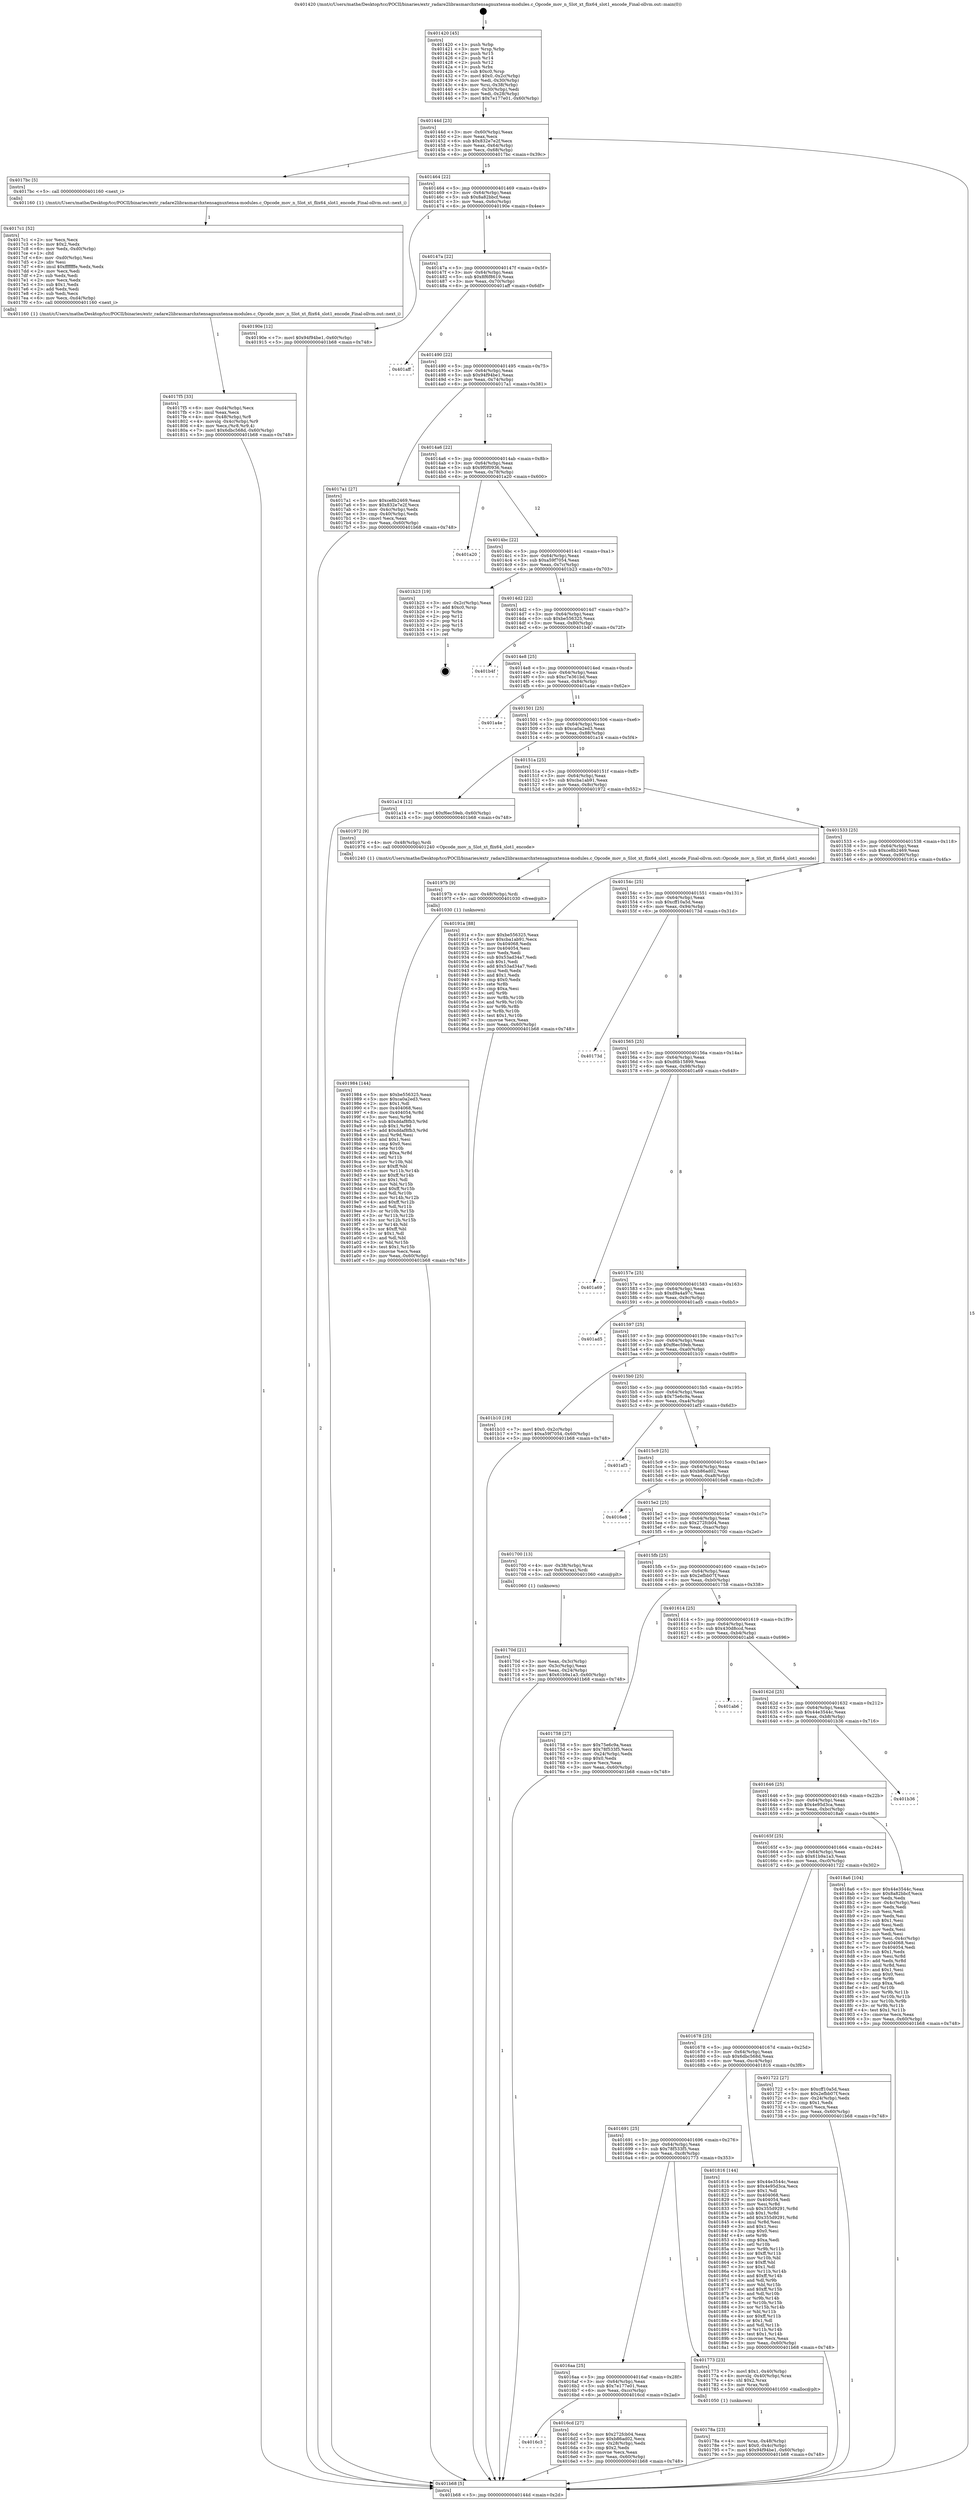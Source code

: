 digraph "0x401420" {
  label = "0x401420 (/mnt/c/Users/mathe/Desktop/tcc/POCII/binaries/extr_radare2librasmarchxtensagnuxtensa-modules.c_Opcode_mov_n_Slot_xt_flix64_slot1_encode_Final-ollvm.out::main(0))"
  labelloc = "t"
  node[shape=record]

  Entry [label="",width=0.3,height=0.3,shape=circle,fillcolor=black,style=filled]
  "0x40144d" [label="{
     0x40144d [23]\l
     | [instrs]\l
     &nbsp;&nbsp;0x40144d \<+3\>: mov -0x60(%rbp),%eax\l
     &nbsp;&nbsp;0x401450 \<+2\>: mov %eax,%ecx\l
     &nbsp;&nbsp;0x401452 \<+6\>: sub $0x832e7e2f,%ecx\l
     &nbsp;&nbsp;0x401458 \<+3\>: mov %eax,-0x64(%rbp)\l
     &nbsp;&nbsp;0x40145b \<+3\>: mov %ecx,-0x68(%rbp)\l
     &nbsp;&nbsp;0x40145e \<+6\>: je 00000000004017bc \<main+0x39c\>\l
  }"]
  "0x4017bc" [label="{
     0x4017bc [5]\l
     | [instrs]\l
     &nbsp;&nbsp;0x4017bc \<+5\>: call 0000000000401160 \<next_i\>\l
     | [calls]\l
     &nbsp;&nbsp;0x401160 \{1\} (/mnt/c/Users/mathe/Desktop/tcc/POCII/binaries/extr_radare2librasmarchxtensagnuxtensa-modules.c_Opcode_mov_n_Slot_xt_flix64_slot1_encode_Final-ollvm.out::next_i)\l
  }"]
  "0x401464" [label="{
     0x401464 [22]\l
     | [instrs]\l
     &nbsp;&nbsp;0x401464 \<+5\>: jmp 0000000000401469 \<main+0x49\>\l
     &nbsp;&nbsp;0x401469 \<+3\>: mov -0x64(%rbp),%eax\l
     &nbsp;&nbsp;0x40146c \<+5\>: sub $0x8a82bbcf,%eax\l
     &nbsp;&nbsp;0x401471 \<+3\>: mov %eax,-0x6c(%rbp)\l
     &nbsp;&nbsp;0x401474 \<+6\>: je 000000000040190e \<main+0x4ee\>\l
  }"]
  Exit [label="",width=0.3,height=0.3,shape=circle,fillcolor=black,style=filled,peripheries=2]
  "0x40190e" [label="{
     0x40190e [12]\l
     | [instrs]\l
     &nbsp;&nbsp;0x40190e \<+7\>: movl $0x94f94be1,-0x60(%rbp)\l
     &nbsp;&nbsp;0x401915 \<+5\>: jmp 0000000000401b68 \<main+0x748\>\l
  }"]
  "0x40147a" [label="{
     0x40147a [22]\l
     | [instrs]\l
     &nbsp;&nbsp;0x40147a \<+5\>: jmp 000000000040147f \<main+0x5f\>\l
     &nbsp;&nbsp;0x40147f \<+3\>: mov -0x64(%rbp),%eax\l
     &nbsp;&nbsp;0x401482 \<+5\>: sub $0x8f6f8619,%eax\l
     &nbsp;&nbsp;0x401487 \<+3\>: mov %eax,-0x70(%rbp)\l
     &nbsp;&nbsp;0x40148a \<+6\>: je 0000000000401aff \<main+0x6df\>\l
  }"]
  "0x401984" [label="{
     0x401984 [144]\l
     | [instrs]\l
     &nbsp;&nbsp;0x401984 \<+5\>: mov $0xbe556325,%eax\l
     &nbsp;&nbsp;0x401989 \<+5\>: mov $0xca0a2ed3,%ecx\l
     &nbsp;&nbsp;0x40198e \<+2\>: mov $0x1,%dl\l
     &nbsp;&nbsp;0x401990 \<+7\>: mov 0x404068,%esi\l
     &nbsp;&nbsp;0x401997 \<+8\>: mov 0x404054,%r8d\l
     &nbsp;&nbsp;0x40199f \<+3\>: mov %esi,%r9d\l
     &nbsp;&nbsp;0x4019a2 \<+7\>: sub $0xddaf8fb3,%r9d\l
     &nbsp;&nbsp;0x4019a9 \<+4\>: sub $0x1,%r9d\l
     &nbsp;&nbsp;0x4019ad \<+7\>: add $0xddaf8fb3,%r9d\l
     &nbsp;&nbsp;0x4019b4 \<+4\>: imul %r9d,%esi\l
     &nbsp;&nbsp;0x4019b8 \<+3\>: and $0x1,%esi\l
     &nbsp;&nbsp;0x4019bb \<+3\>: cmp $0x0,%esi\l
     &nbsp;&nbsp;0x4019be \<+4\>: sete %r10b\l
     &nbsp;&nbsp;0x4019c2 \<+4\>: cmp $0xa,%r8d\l
     &nbsp;&nbsp;0x4019c6 \<+4\>: setl %r11b\l
     &nbsp;&nbsp;0x4019ca \<+3\>: mov %r10b,%bl\l
     &nbsp;&nbsp;0x4019cd \<+3\>: xor $0xff,%bl\l
     &nbsp;&nbsp;0x4019d0 \<+3\>: mov %r11b,%r14b\l
     &nbsp;&nbsp;0x4019d3 \<+4\>: xor $0xff,%r14b\l
     &nbsp;&nbsp;0x4019d7 \<+3\>: xor $0x1,%dl\l
     &nbsp;&nbsp;0x4019da \<+3\>: mov %bl,%r15b\l
     &nbsp;&nbsp;0x4019dd \<+4\>: and $0xff,%r15b\l
     &nbsp;&nbsp;0x4019e1 \<+3\>: and %dl,%r10b\l
     &nbsp;&nbsp;0x4019e4 \<+3\>: mov %r14b,%r12b\l
     &nbsp;&nbsp;0x4019e7 \<+4\>: and $0xff,%r12b\l
     &nbsp;&nbsp;0x4019eb \<+3\>: and %dl,%r11b\l
     &nbsp;&nbsp;0x4019ee \<+3\>: or %r10b,%r15b\l
     &nbsp;&nbsp;0x4019f1 \<+3\>: or %r11b,%r12b\l
     &nbsp;&nbsp;0x4019f4 \<+3\>: xor %r12b,%r15b\l
     &nbsp;&nbsp;0x4019f7 \<+3\>: or %r14b,%bl\l
     &nbsp;&nbsp;0x4019fa \<+3\>: xor $0xff,%bl\l
     &nbsp;&nbsp;0x4019fd \<+3\>: or $0x1,%dl\l
     &nbsp;&nbsp;0x401a00 \<+2\>: and %dl,%bl\l
     &nbsp;&nbsp;0x401a02 \<+3\>: or %bl,%r15b\l
     &nbsp;&nbsp;0x401a05 \<+4\>: test $0x1,%r15b\l
     &nbsp;&nbsp;0x401a09 \<+3\>: cmovne %ecx,%eax\l
     &nbsp;&nbsp;0x401a0c \<+3\>: mov %eax,-0x60(%rbp)\l
     &nbsp;&nbsp;0x401a0f \<+5\>: jmp 0000000000401b68 \<main+0x748\>\l
  }"]
  "0x401aff" [label="{
     0x401aff\l
  }", style=dashed]
  "0x401490" [label="{
     0x401490 [22]\l
     | [instrs]\l
     &nbsp;&nbsp;0x401490 \<+5\>: jmp 0000000000401495 \<main+0x75\>\l
     &nbsp;&nbsp;0x401495 \<+3\>: mov -0x64(%rbp),%eax\l
     &nbsp;&nbsp;0x401498 \<+5\>: sub $0x94f94be1,%eax\l
     &nbsp;&nbsp;0x40149d \<+3\>: mov %eax,-0x74(%rbp)\l
     &nbsp;&nbsp;0x4014a0 \<+6\>: je 00000000004017a1 \<main+0x381\>\l
  }"]
  "0x40197b" [label="{
     0x40197b [9]\l
     | [instrs]\l
     &nbsp;&nbsp;0x40197b \<+4\>: mov -0x48(%rbp),%rdi\l
     &nbsp;&nbsp;0x40197f \<+5\>: call 0000000000401030 \<free@plt\>\l
     | [calls]\l
     &nbsp;&nbsp;0x401030 \{1\} (unknown)\l
  }"]
  "0x4017a1" [label="{
     0x4017a1 [27]\l
     | [instrs]\l
     &nbsp;&nbsp;0x4017a1 \<+5\>: mov $0xce8b2469,%eax\l
     &nbsp;&nbsp;0x4017a6 \<+5\>: mov $0x832e7e2f,%ecx\l
     &nbsp;&nbsp;0x4017ab \<+3\>: mov -0x4c(%rbp),%edx\l
     &nbsp;&nbsp;0x4017ae \<+3\>: cmp -0x40(%rbp),%edx\l
     &nbsp;&nbsp;0x4017b1 \<+3\>: cmovl %ecx,%eax\l
     &nbsp;&nbsp;0x4017b4 \<+3\>: mov %eax,-0x60(%rbp)\l
     &nbsp;&nbsp;0x4017b7 \<+5\>: jmp 0000000000401b68 \<main+0x748\>\l
  }"]
  "0x4014a6" [label="{
     0x4014a6 [22]\l
     | [instrs]\l
     &nbsp;&nbsp;0x4014a6 \<+5\>: jmp 00000000004014ab \<main+0x8b\>\l
     &nbsp;&nbsp;0x4014ab \<+3\>: mov -0x64(%rbp),%eax\l
     &nbsp;&nbsp;0x4014ae \<+5\>: sub $0x9f0f0936,%eax\l
     &nbsp;&nbsp;0x4014b3 \<+3\>: mov %eax,-0x78(%rbp)\l
     &nbsp;&nbsp;0x4014b6 \<+6\>: je 0000000000401a20 \<main+0x600\>\l
  }"]
  "0x4017f5" [label="{
     0x4017f5 [33]\l
     | [instrs]\l
     &nbsp;&nbsp;0x4017f5 \<+6\>: mov -0xd4(%rbp),%ecx\l
     &nbsp;&nbsp;0x4017fb \<+3\>: imul %eax,%ecx\l
     &nbsp;&nbsp;0x4017fe \<+4\>: mov -0x48(%rbp),%r8\l
     &nbsp;&nbsp;0x401802 \<+4\>: movslq -0x4c(%rbp),%r9\l
     &nbsp;&nbsp;0x401806 \<+4\>: mov %ecx,(%r8,%r9,4)\l
     &nbsp;&nbsp;0x40180a \<+7\>: movl $0x6dbc568d,-0x60(%rbp)\l
     &nbsp;&nbsp;0x401811 \<+5\>: jmp 0000000000401b68 \<main+0x748\>\l
  }"]
  "0x401a20" [label="{
     0x401a20\l
  }", style=dashed]
  "0x4014bc" [label="{
     0x4014bc [22]\l
     | [instrs]\l
     &nbsp;&nbsp;0x4014bc \<+5\>: jmp 00000000004014c1 \<main+0xa1\>\l
     &nbsp;&nbsp;0x4014c1 \<+3\>: mov -0x64(%rbp),%eax\l
     &nbsp;&nbsp;0x4014c4 \<+5\>: sub $0xa59f7054,%eax\l
     &nbsp;&nbsp;0x4014c9 \<+3\>: mov %eax,-0x7c(%rbp)\l
     &nbsp;&nbsp;0x4014cc \<+6\>: je 0000000000401b23 \<main+0x703\>\l
  }"]
  "0x4017c1" [label="{
     0x4017c1 [52]\l
     | [instrs]\l
     &nbsp;&nbsp;0x4017c1 \<+2\>: xor %ecx,%ecx\l
     &nbsp;&nbsp;0x4017c3 \<+5\>: mov $0x2,%edx\l
     &nbsp;&nbsp;0x4017c8 \<+6\>: mov %edx,-0xd0(%rbp)\l
     &nbsp;&nbsp;0x4017ce \<+1\>: cltd\l
     &nbsp;&nbsp;0x4017cf \<+6\>: mov -0xd0(%rbp),%esi\l
     &nbsp;&nbsp;0x4017d5 \<+2\>: idiv %esi\l
     &nbsp;&nbsp;0x4017d7 \<+6\>: imul $0xfffffffe,%edx,%edx\l
     &nbsp;&nbsp;0x4017dd \<+2\>: mov %ecx,%edi\l
     &nbsp;&nbsp;0x4017df \<+2\>: sub %edx,%edi\l
     &nbsp;&nbsp;0x4017e1 \<+2\>: mov %ecx,%edx\l
     &nbsp;&nbsp;0x4017e3 \<+3\>: sub $0x1,%edx\l
     &nbsp;&nbsp;0x4017e6 \<+2\>: add %edx,%edi\l
     &nbsp;&nbsp;0x4017e8 \<+2\>: sub %edi,%ecx\l
     &nbsp;&nbsp;0x4017ea \<+6\>: mov %ecx,-0xd4(%rbp)\l
     &nbsp;&nbsp;0x4017f0 \<+5\>: call 0000000000401160 \<next_i\>\l
     | [calls]\l
     &nbsp;&nbsp;0x401160 \{1\} (/mnt/c/Users/mathe/Desktop/tcc/POCII/binaries/extr_radare2librasmarchxtensagnuxtensa-modules.c_Opcode_mov_n_Slot_xt_flix64_slot1_encode_Final-ollvm.out::next_i)\l
  }"]
  "0x401b23" [label="{
     0x401b23 [19]\l
     | [instrs]\l
     &nbsp;&nbsp;0x401b23 \<+3\>: mov -0x2c(%rbp),%eax\l
     &nbsp;&nbsp;0x401b26 \<+7\>: add $0xc0,%rsp\l
     &nbsp;&nbsp;0x401b2d \<+1\>: pop %rbx\l
     &nbsp;&nbsp;0x401b2e \<+2\>: pop %r12\l
     &nbsp;&nbsp;0x401b30 \<+2\>: pop %r14\l
     &nbsp;&nbsp;0x401b32 \<+2\>: pop %r15\l
     &nbsp;&nbsp;0x401b34 \<+1\>: pop %rbp\l
     &nbsp;&nbsp;0x401b35 \<+1\>: ret\l
  }"]
  "0x4014d2" [label="{
     0x4014d2 [22]\l
     | [instrs]\l
     &nbsp;&nbsp;0x4014d2 \<+5\>: jmp 00000000004014d7 \<main+0xb7\>\l
     &nbsp;&nbsp;0x4014d7 \<+3\>: mov -0x64(%rbp),%eax\l
     &nbsp;&nbsp;0x4014da \<+5\>: sub $0xbe556325,%eax\l
     &nbsp;&nbsp;0x4014df \<+3\>: mov %eax,-0x80(%rbp)\l
     &nbsp;&nbsp;0x4014e2 \<+6\>: je 0000000000401b4f \<main+0x72f\>\l
  }"]
  "0x40178a" [label="{
     0x40178a [23]\l
     | [instrs]\l
     &nbsp;&nbsp;0x40178a \<+4\>: mov %rax,-0x48(%rbp)\l
     &nbsp;&nbsp;0x40178e \<+7\>: movl $0x0,-0x4c(%rbp)\l
     &nbsp;&nbsp;0x401795 \<+7\>: movl $0x94f94be1,-0x60(%rbp)\l
     &nbsp;&nbsp;0x40179c \<+5\>: jmp 0000000000401b68 \<main+0x748\>\l
  }"]
  "0x401b4f" [label="{
     0x401b4f\l
  }", style=dashed]
  "0x4014e8" [label="{
     0x4014e8 [25]\l
     | [instrs]\l
     &nbsp;&nbsp;0x4014e8 \<+5\>: jmp 00000000004014ed \<main+0xcd\>\l
     &nbsp;&nbsp;0x4014ed \<+3\>: mov -0x64(%rbp),%eax\l
     &nbsp;&nbsp;0x4014f0 \<+5\>: sub $0xc7e361bd,%eax\l
     &nbsp;&nbsp;0x4014f5 \<+6\>: mov %eax,-0x84(%rbp)\l
     &nbsp;&nbsp;0x4014fb \<+6\>: je 0000000000401a4e \<main+0x62e\>\l
  }"]
  "0x40170d" [label="{
     0x40170d [21]\l
     | [instrs]\l
     &nbsp;&nbsp;0x40170d \<+3\>: mov %eax,-0x3c(%rbp)\l
     &nbsp;&nbsp;0x401710 \<+3\>: mov -0x3c(%rbp),%eax\l
     &nbsp;&nbsp;0x401713 \<+3\>: mov %eax,-0x24(%rbp)\l
     &nbsp;&nbsp;0x401716 \<+7\>: movl $0x61b9a1a3,-0x60(%rbp)\l
     &nbsp;&nbsp;0x40171d \<+5\>: jmp 0000000000401b68 \<main+0x748\>\l
  }"]
  "0x401a4e" [label="{
     0x401a4e\l
  }", style=dashed]
  "0x401501" [label="{
     0x401501 [25]\l
     | [instrs]\l
     &nbsp;&nbsp;0x401501 \<+5\>: jmp 0000000000401506 \<main+0xe6\>\l
     &nbsp;&nbsp;0x401506 \<+3\>: mov -0x64(%rbp),%eax\l
     &nbsp;&nbsp;0x401509 \<+5\>: sub $0xca0a2ed3,%eax\l
     &nbsp;&nbsp;0x40150e \<+6\>: mov %eax,-0x88(%rbp)\l
     &nbsp;&nbsp;0x401514 \<+6\>: je 0000000000401a14 \<main+0x5f4\>\l
  }"]
  "0x401420" [label="{
     0x401420 [45]\l
     | [instrs]\l
     &nbsp;&nbsp;0x401420 \<+1\>: push %rbp\l
     &nbsp;&nbsp;0x401421 \<+3\>: mov %rsp,%rbp\l
     &nbsp;&nbsp;0x401424 \<+2\>: push %r15\l
     &nbsp;&nbsp;0x401426 \<+2\>: push %r14\l
     &nbsp;&nbsp;0x401428 \<+2\>: push %r12\l
     &nbsp;&nbsp;0x40142a \<+1\>: push %rbx\l
     &nbsp;&nbsp;0x40142b \<+7\>: sub $0xc0,%rsp\l
     &nbsp;&nbsp;0x401432 \<+7\>: movl $0x0,-0x2c(%rbp)\l
     &nbsp;&nbsp;0x401439 \<+3\>: mov %edi,-0x30(%rbp)\l
     &nbsp;&nbsp;0x40143c \<+4\>: mov %rsi,-0x38(%rbp)\l
     &nbsp;&nbsp;0x401440 \<+3\>: mov -0x30(%rbp),%edi\l
     &nbsp;&nbsp;0x401443 \<+3\>: mov %edi,-0x28(%rbp)\l
     &nbsp;&nbsp;0x401446 \<+7\>: movl $0x7e177e01,-0x60(%rbp)\l
  }"]
  "0x401a14" [label="{
     0x401a14 [12]\l
     | [instrs]\l
     &nbsp;&nbsp;0x401a14 \<+7\>: movl $0xf6ec59eb,-0x60(%rbp)\l
     &nbsp;&nbsp;0x401a1b \<+5\>: jmp 0000000000401b68 \<main+0x748\>\l
  }"]
  "0x40151a" [label="{
     0x40151a [25]\l
     | [instrs]\l
     &nbsp;&nbsp;0x40151a \<+5\>: jmp 000000000040151f \<main+0xff\>\l
     &nbsp;&nbsp;0x40151f \<+3\>: mov -0x64(%rbp),%eax\l
     &nbsp;&nbsp;0x401522 \<+5\>: sub $0xcba1ab91,%eax\l
     &nbsp;&nbsp;0x401527 \<+6\>: mov %eax,-0x8c(%rbp)\l
     &nbsp;&nbsp;0x40152d \<+6\>: je 0000000000401972 \<main+0x552\>\l
  }"]
  "0x401b68" [label="{
     0x401b68 [5]\l
     | [instrs]\l
     &nbsp;&nbsp;0x401b68 \<+5\>: jmp 000000000040144d \<main+0x2d\>\l
  }"]
  "0x401972" [label="{
     0x401972 [9]\l
     | [instrs]\l
     &nbsp;&nbsp;0x401972 \<+4\>: mov -0x48(%rbp),%rdi\l
     &nbsp;&nbsp;0x401976 \<+5\>: call 0000000000401240 \<Opcode_mov_n_Slot_xt_flix64_slot1_encode\>\l
     | [calls]\l
     &nbsp;&nbsp;0x401240 \{1\} (/mnt/c/Users/mathe/Desktop/tcc/POCII/binaries/extr_radare2librasmarchxtensagnuxtensa-modules.c_Opcode_mov_n_Slot_xt_flix64_slot1_encode_Final-ollvm.out::Opcode_mov_n_Slot_xt_flix64_slot1_encode)\l
  }"]
  "0x401533" [label="{
     0x401533 [25]\l
     | [instrs]\l
     &nbsp;&nbsp;0x401533 \<+5\>: jmp 0000000000401538 \<main+0x118\>\l
     &nbsp;&nbsp;0x401538 \<+3\>: mov -0x64(%rbp),%eax\l
     &nbsp;&nbsp;0x40153b \<+5\>: sub $0xce8b2469,%eax\l
     &nbsp;&nbsp;0x401540 \<+6\>: mov %eax,-0x90(%rbp)\l
     &nbsp;&nbsp;0x401546 \<+6\>: je 000000000040191a \<main+0x4fa\>\l
  }"]
  "0x4016c3" [label="{
     0x4016c3\l
  }", style=dashed]
  "0x40191a" [label="{
     0x40191a [88]\l
     | [instrs]\l
     &nbsp;&nbsp;0x40191a \<+5\>: mov $0xbe556325,%eax\l
     &nbsp;&nbsp;0x40191f \<+5\>: mov $0xcba1ab91,%ecx\l
     &nbsp;&nbsp;0x401924 \<+7\>: mov 0x404068,%edx\l
     &nbsp;&nbsp;0x40192b \<+7\>: mov 0x404054,%esi\l
     &nbsp;&nbsp;0x401932 \<+2\>: mov %edx,%edi\l
     &nbsp;&nbsp;0x401934 \<+6\>: sub $0x53ad34a7,%edi\l
     &nbsp;&nbsp;0x40193a \<+3\>: sub $0x1,%edi\l
     &nbsp;&nbsp;0x40193d \<+6\>: add $0x53ad34a7,%edi\l
     &nbsp;&nbsp;0x401943 \<+3\>: imul %edi,%edx\l
     &nbsp;&nbsp;0x401946 \<+3\>: and $0x1,%edx\l
     &nbsp;&nbsp;0x401949 \<+3\>: cmp $0x0,%edx\l
     &nbsp;&nbsp;0x40194c \<+4\>: sete %r8b\l
     &nbsp;&nbsp;0x401950 \<+3\>: cmp $0xa,%esi\l
     &nbsp;&nbsp;0x401953 \<+4\>: setl %r9b\l
     &nbsp;&nbsp;0x401957 \<+3\>: mov %r8b,%r10b\l
     &nbsp;&nbsp;0x40195a \<+3\>: and %r9b,%r10b\l
     &nbsp;&nbsp;0x40195d \<+3\>: xor %r9b,%r8b\l
     &nbsp;&nbsp;0x401960 \<+3\>: or %r8b,%r10b\l
     &nbsp;&nbsp;0x401963 \<+4\>: test $0x1,%r10b\l
     &nbsp;&nbsp;0x401967 \<+3\>: cmovne %ecx,%eax\l
     &nbsp;&nbsp;0x40196a \<+3\>: mov %eax,-0x60(%rbp)\l
     &nbsp;&nbsp;0x40196d \<+5\>: jmp 0000000000401b68 \<main+0x748\>\l
  }"]
  "0x40154c" [label="{
     0x40154c [25]\l
     | [instrs]\l
     &nbsp;&nbsp;0x40154c \<+5\>: jmp 0000000000401551 \<main+0x131\>\l
     &nbsp;&nbsp;0x401551 \<+3\>: mov -0x64(%rbp),%eax\l
     &nbsp;&nbsp;0x401554 \<+5\>: sub $0xcff10a5d,%eax\l
     &nbsp;&nbsp;0x401559 \<+6\>: mov %eax,-0x94(%rbp)\l
     &nbsp;&nbsp;0x40155f \<+6\>: je 000000000040173d \<main+0x31d\>\l
  }"]
  "0x4016cd" [label="{
     0x4016cd [27]\l
     | [instrs]\l
     &nbsp;&nbsp;0x4016cd \<+5\>: mov $0x272fcb04,%eax\l
     &nbsp;&nbsp;0x4016d2 \<+5\>: mov $0xb86ad02,%ecx\l
     &nbsp;&nbsp;0x4016d7 \<+3\>: mov -0x28(%rbp),%edx\l
     &nbsp;&nbsp;0x4016da \<+3\>: cmp $0x2,%edx\l
     &nbsp;&nbsp;0x4016dd \<+3\>: cmovne %ecx,%eax\l
     &nbsp;&nbsp;0x4016e0 \<+3\>: mov %eax,-0x60(%rbp)\l
     &nbsp;&nbsp;0x4016e3 \<+5\>: jmp 0000000000401b68 \<main+0x748\>\l
  }"]
  "0x40173d" [label="{
     0x40173d\l
  }", style=dashed]
  "0x401565" [label="{
     0x401565 [25]\l
     | [instrs]\l
     &nbsp;&nbsp;0x401565 \<+5\>: jmp 000000000040156a \<main+0x14a\>\l
     &nbsp;&nbsp;0x40156a \<+3\>: mov -0x64(%rbp),%eax\l
     &nbsp;&nbsp;0x40156d \<+5\>: sub $0xd6b15899,%eax\l
     &nbsp;&nbsp;0x401572 \<+6\>: mov %eax,-0x98(%rbp)\l
     &nbsp;&nbsp;0x401578 \<+6\>: je 0000000000401a69 \<main+0x649\>\l
  }"]
  "0x4016aa" [label="{
     0x4016aa [25]\l
     | [instrs]\l
     &nbsp;&nbsp;0x4016aa \<+5\>: jmp 00000000004016af \<main+0x28f\>\l
     &nbsp;&nbsp;0x4016af \<+3\>: mov -0x64(%rbp),%eax\l
     &nbsp;&nbsp;0x4016b2 \<+5\>: sub $0x7e177e01,%eax\l
     &nbsp;&nbsp;0x4016b7 \<+6\>: mov %eax,-0xcc(%rbp)\l
     &nbsp;&nbsp;0x4016bd \<+6\>: je 00000000004016cd \<main+0x2ad\>\l
  }"]
  "0x401a69" [label="{
     0x401a69\l
  }", style=dashed]
  "0x40157e" [label="{
     0x40157e [25]\l
     | [instrs]\l
     &nbsp;&nbsp;0x40157e \<+5\>: jmp 0000000000401583 \<main+0x163\>\l
     &nbsp;&nbsp;0x401583 \<+3\>: mov -0x64(%rbp),%eax\l
     &nbsp;&nbsp;0x401586 \<+5\>: sub $0xd9a4a97c,%eax\l
     &nbsp;&nbsp;0x40158b \<+6\>: mov %eax,-0x9c(%rbp)\l
     &nbsp;&nbsp;0x401591 \<+6\>: je 0000000000401ad5 \<main+0x6b5\>\l
  }"]
  "0x401773" [label="{
     0x401773 [23]\l
     | [instrs]\l
     &nbsp;&nbsp;0x401773 \<+7\>: movl $0x1,-0x40(%rbp)\l
     &nbsp;&nbsp;0x40177a \<+4\>: movslq -0x40(%rbp),%rax\l
     &nbsp;&nbsp;0x40177e \<+4\>: shl $0x2,%rax\l
     &nbsp;&nbsp;0x401782 \<+3\>: mov %rax,%rdi\l
     &nbsp;&nbsp;0x401785 \<+5\>: call 0000000000401050 \<malloc@plt\>\l
     | [calls]\l
     &nbsp;&nbsp;0x401050 \{1\} (unknown)\l
  }"]
  "0x401ad5" [label="{
     0x401ad5\l
  }", style=dashed]
  "0x401597" [label="{
     0x401597 [25]\l
     | [instrs]\l
     &nbsp;&nbsp;0x401597 \<+5\>: jmp 000000000040159c \<main+0x17c\>\l
     &nbsp;&nbsp;0x40159c \<+3\>: mov -0x64(%rbp),%eax\l
     &nbsp;&nbsp;0x40159f \<+5\>: sub $0xf6ec59eb,%eax\l
     &nbsp;&nbsp;0x4015a4 \<+6\>: mov %eax,-0xa0(%rbp)\l
     &nbsp;&nbsp;0x4015aa \<+6\>: je 0000000000401b10 \<main+0x6f0\>\l
  }"]
  "0x401691" [label="{
     0x401691 [25]\l
     | [instrs]\l
     &nbsp;&nbsp;0x401691 \<+5\>: jmp 0000000000401696 \<main+0x276\>\l
     &nbsp;&nbsp;0x401696 \<+3\>: mov -0x64(%rbp),%eax\l
     &nbsp;&nbsp;0x401699 \<+5\>: sub $0x78f533f5,%eax\l
     &nbsp;&nbsp;0x40169e \<+6\>: mov %eax,-0xc8(%rbp)\l
     &nbsp;&nbsp;0x4016a4 \<+6\>: je 0000000000401773 \<main+0x353\>\l
  }"]
  "0x401b10" [label="{
     0x401b10 [19]\l
     | [instrs]\l
     &nbsp;&nbsp;0x401b10 \<+7\>: movl $0x0,-0x2c(%rbp)\l
     &nbsp;&nbsp;0x401b17 \<+7\>: movl $0xa59f7054,-0x60(%rbp)\l
     &nbsp;&nbsp;0x401b1e \<+5\>: jmp 0000000000401b68 \<main+0x748\>\l
  }"]
  "0x4015b0" [label="{
     0x4015b0 [25]\l
     | [instrs]\l
     &nbsp;&nbsp;0x4015b0 \<+5\>: jmp 00000000004015b5 \<main+0x195\>\l
     &nbsp;&nbsp;0x4015b5 \<+3\>: mov -0x64(%rbp),%eax\l
     &nbsp;&nbsp;0x4015b8 \<+5\>: sub $0x75e6c9a,%eax\l
     &nbsp;&nbsp;0x4015bd \<+6\>: mov %eax,-0xa4(%rbp)\l
     &nbsp;&nbsp;0x4015c3 \<+6\>: je 0000000000401af3 \<main+0x6d3\>\l
  }"]
  "0x401816" [label="{
     0x401816 [144]\l
     | [instrs]\l
     &nbsp;&nbsp;0x401816 \<+5\>: mov $0x44e3544c,%eax\l
     &nbsp;&nbsp;0x40181b \<+5\>: mov $0x4e95d3ca,%ecx\l
     &nbsp;&nbsp;0x401820 \<+2\>: mov $0x1,%dl\l
     &nbsp;&nbsp;0x401822 \<+7\>: mov 0x404068,%esi\l
     &nbsp;&nbsp;0x401829 \<+7\>: mov 0x404054,%edi\l
     &nbsp;&nbsp;0x401830 \<+3\>: mov %esi,%r8d\l
     &nbsp;&nbsp;0x401833 \<+7\>: sub $0x355d9291,%r8d\l
     &nbsp;&nbsp;0x40183a \<+4\>: sub $0x1,%r8d\l
     &nbsp;&nbsp;0x40183e \<+7\>: add $0x355d9291,%r8d\l
     &nbsp;&nbsp;0x401845 \<+4\>: imul %r8d,%esi\l
     &nbsp;&nbsp;0x401849 \<+3\>: and $0x1,%esi\l
     &nbsp;&nbsp;0x40184c \<+3\>: cmp $0x0,%esi\l
     &nbsp;&nbsp;0x40184f \<+4\>: sete %r9b\l
     &nbsp;&nbsp;0x401853 \<+3\>: cmp $0xa,%edi\l
     &nbsp;&nbsp;0x401856 \<+4\>: setl %r10b\l
     &nbsp;&nbsp;0x40185a \<+3\>: mov %r9b,%r11b\l
     &nbsp;&nbsp;0x40185d \<+4\>: xor $0xff,%r11b\l
     &nbsp;&nbsp;0x401861 \<+3\>: mov %r10b,%bl\l
     &nbsp;&nbsp;0x401864 \<+3\>: xor $0xff,%bl\l
     &nbsp;&nbsp;0x401867 \<+3\>: xor $0x1,%dl\l
     &nbsp;&nbsp;0x40186a \<+3\>: mov %r11b,%r14b\l
     &nbsp;&nbsp;0x40186d \<+4\>: and $0xff,%r14b\l
     &nbsp;&nbsp;0x401871 \<+3\>: and %dl,%r9b\l
     &nbsp;&nbsp;0x401874 \<+3\>: mov %bl,%r15b\l
     &nbsp;&nbsp;0x401877 \<+4\>: and $0xff,%r15b\l
     &nbsp;&nbsp;0x40187b \<+3\>: and %dl,%r10b\l
     &nbsp;&nbsp;0x40187e \<+3\>: or %r9b,%r14b\l
     &nbsp;&nbsp;0x401881 \<+3\>: or %r10b,%r15b\l
     &nbsp;&nbsp;0x401884 \<+3\>: xor %r15b,%r14b\l
     &nbsp;&nbsp;0x401887 \<+3\>: or %bl,%r11b\l
     &nbsp;&nbsp;0x40188a \<+4\>: xor $0xff,%r11b\l
     &nbsp;&nbsp;0x40188e \<+3\>: or $0x1,%dl\l
     &nbsp;&nbsp;0x401891 \<+3\>: and %dl,%r11b\l
     &nbsp;&nbsp;0x401894 \<+3\>: or %r11b,%r14b\l
     &nbsp;&nbsp;0x401897 \<+4\>: test $0x1,%r14b\l
     &nbsp;&nbsp;0x40189b \<+3\>: cmovne %ecx,%eax\l
     &nbsp;&nbsp;0x40189e \<+3\>: mov %eax,-0x60(%rbp)\l
     &nbsp;&nbsp;0x4018a1 \<+5\>: jmp 0000000000401b68 \<main+0x748\>\l
  }"]
  "0x401af3" [label="{
     0x401af3\l
  }", style=dashed]
  "0x4015c9" [label="{
     0x4015c9 [25]\l
     | [instrs]\l
     &nbsp;&nbsp;0x4015c9 \<+5\>: jmp 00000000004015ce \<main+0x1ae\>\l
     &nbsp;&nbsp;0x4015ce \<+3\>: mov -0x64(%rbp),%eax\l
     &nbsp;&nbsp;0x4015d1 \<+5\>: sub $0xb86ad02,%eax\l
     &nbsp;&nbsp;0x4015d6 \<+6\>: mov %eax,-0xa8(%rbp)\l
     &nbsp;&nbsp;0x4015dc \<+6\>: je 00000000004016e8 \<main+0x2c8\>\l
  }"]
  "0x401678" [label="{
     0x401678 [25]\l
     | [instrs]\l
     &nbsp;&nbsp;0x401678 \<+5\>: jmp 000000000040167d \<main+0x25d\>\l
     &nbsp;&nbsp;0x40167d \<+3\>: mov -0x64(%rbp),%eax\l
     &nbsp;&nbsp;0x401680 \<+5\>: sub $0x6dbc568d,%eax\l
     &nbsp;&nbsp;0x401685 \<+6\>: mov %eax,-0xc4(%rbp)\l
     &nbsp;&nbsp;0x40168b \<+6\>: je 0000000000401816 \<main+0x3f6\>\l
  }"]
  "0x4016e8" [label="{
     0x4016e8\l
  }", style=dashed]
  "0x4015e2" [label="{
     0x4015e2 [25]\l
     | [instrs]\l
     &nbsp;&nbsp;0x4015e2 \<+5\>: jmp 00000000004015e7 \<main+0x1c7\>\l
     &nbsp;&nbsp;0x4015e7 \<+3\>: mov -0x64(%rbp),%eax\l
     &nbsp;&nbsp;0x4015ea \<+5\>: sub $0x272fcb04,%eax\l
     &nbsp;&nbsp;0x4015ef \<+6\>: mov %eax,-0xac(%rbp)\l
     &nbsp;&nbsp;0x4015f5 \<+6\>: je 0000000000401700 \<main+0x2e0\>\l
  }"]
  "0x401722" [label="{
     0x401722 [27]\l
     | [instrs]\l
     &nbsp;&nbsp;0x401722 \<+5\>: mov $0xcff10a5d,%eax\l
     &nbsp;&nbsp;0x401727 \<+5\>: mov $0x2efbb07f,%ecx\l
     &nbsp;&nbsp;0x40172c \<+3\>: mov -0x24(%rbp),%edx\l
     &nbsp;&nbsp;0x40172f \<+3\>: cmp $0x1,%edx\l
     &nbsp;&nbsp;0x401732 \<+3\>: cmovl %ecx,%eax\l
     &nbsp;&nbsp;0x401735 \<+3\>: mov %eax,-0x60(%rbp)\l
     &nbsp;&nbsp;0x401738 \<+5\>: jmp 0000000000401b68 \<main+0x748\>\l
  }"]
  "0x401700" [label="{
     0x401700 [13]\l
     | [instrs]\l
     &nbsp;&nbsp;0x401700 \<+4\>: mov -0x38(%rbp),%rax\l
     &nbsp;&nbsp;0x401704 \<+4\>: mov 0x8(%rax),%rdi\l
     &nbsp;&nbsp;0x401708 \<+5\>: call 0000000000401060 \<atoi@plt\>\l
     | [calls]\l
     &nbsp;&nbsp;0x401060 \{1\} (unknown)\l
  }"]
  "0x4015fb" [label="{
     0x4015fb [25]\l
     | [instrs]\l
     &nbsp;&nbsp;0x4015fb \<+5\>: jmp 0000000000401600 \<main+0x1e0\>\l
     &nbsp;&nbsp;0x401600 \<+3\>: mov -0x64(%rbp),%eax\l
     &nbsp;&nbsp;0x401603 \<+5\>: sub $0x2efbb07f,%eax\l
     &nbsp;&nbsp;0x401608 \<+6\>: mov %eax,-0xb0(%rbp)\l
     &nbsp;&nbsp;0x40160e \<+6\>: je 0000000000401758 \<main+0x338\>\l
  }"]
  "0x40165f" [label="{
     0x40165f [25]\l
     | [instrs]\l
     &nbsp;&nbsp;0x40165f \<+5\>: jmp 0000000000401664 \<main+0x244\>\l
     &nbsp;&nbsp;0x401664 \<+3\>: mov -0x64(%rbp),%eax\l
     &nbsp;&nbsp;0x401667 \<+5\>: sub $0x61b9a1a3,%eax\l
     &nbsp;&nbsp;0x40166c \<+6\>: mov %eax,-0xc0(%rbp)\l
     &nbsp;&nbsp;0x401672 \<+6\>: je 0000000000401722 \<main+0x302\>\l
  }"]
  "0x401758" [label="{
     0x401758 [27]\l
     | [instrs]\l
     &nbsp;&nbsp;0x401758 \<+5\>: mov $0x75e6c9a,%eax\l
     &nbsp;&nbsp;0x40175d \<+5\>: mov $0x78f533f5,%ecx\l
     &nbsp;&nbsp;0x401762 \<+3\>: mov -0x24(%rbp),%edx\l
     &nbsp;&nbsp;0x401765 \<+3\>: cmp $0x0,%edx\l
     &nbsp;&nbsp;0x401768 \<+3\>: cmove %ecx,%eax\l
     &nbsp;&nbsp;0x40176b \<+3\>: mov %eax,-0x60(%rbp)\l
     &nbsp;&nbsp;0x40176e \<+5\>: jmp 0000000000401b68 \<main+0x748\>\l
  }"]
  "0x401614" [label="{
     0x401614 [25]\l
     | [instrs]\l
     &nbsp;&nbsp;0x401614 \<+5\>: jmp 0000000000401619 \<main+0x1f9\>\l
     &nbsp;&nbsp;0x401619 \<+3\>: mov -0x64(%rbp),%eax\l
     &nbsp;&nbsp;0x40161c \<+5\>: sub $0x430d8ccd,%eax\l
     &nbsp;&nbsp;0x401621 \<+6\>: mov %eax,-0xb4(%rbp)\l
     &nbsp;&nbsp;0x401627 \<+6\>: je 0000000000401ab6 \<main+0x696\>\l
  }"]
  "0x4018a6" [label="{
     0x4018a6 [104]\l
     | [instrs]\l
     &nbsp;&nbsp;0x4018a6 \<+5\>: mov $0x44e3544c,%eax\l
     &nbsp;&nbsp;0x4018ab \<+5\>: mov $0x8a82bbcf,%ecx\l
     &nbsp;&nbsp;0x4018b0 \<+2\>: xor %edx,%edx\l
     &nbsp;&nbsp;0x4018b2 \<+3\>: mov -0x4c(%rbp),%esi\l
     &nbsp;&nbsp;0x4018b5 \<+2\>: mov %edx,%edi\l
     &nbsp;&nbsp;0x4018b7 \<+2\>: sub %esi,%edi\l
     &nbsp;&nbsp;0x4018b9 \<+2\>: mov %edx,%esi\l
     &nbsp;&nbsp;0x4018bb \<+3\>: sub $0x1,%esi\l
     &nbsp;&nbsp;0x4018be \<+2\>: add %esi,%edi\l
     &nbsp;&nbsp;0x4018c0 \<+2\>: mov %edx,%esi\l
     &nbsp;&nbsp;0x4018c2 \<+2\>: sub %edi,%esi\l
     &nbsp;&nbsp;0x4018c4 \<+3\>: mov %esi,-0x4c(%rbp)\l
     &nbsp;&nbsp;0x4018c7 \<+7\>: mov 0x404068,%esi\l
     &nbsp;&nbsp;0x4018ce \<+7\>: mov 0x404054,%edi\l
     &nbsp;&nbsp;0x4018d5 \<+3\>: sub $0x1,%edx\l
     &nbsp;&nbsp;0x4018d8 \<+3\>: mov %esi,%r8d\l
     &nbsp;&nbsp;0x4018db \<+3\>: add %edx,%r8d\l
     &nbsp;&nbsp;0x4018de \<+4\>: imul %r8d,%esi\l
     &nbsp;&nbsp;0x4018e2 \<+3\>: and $0x1,%esi\l
     &nbsp;&nbsp;0x4018e5 \<+3\>: cmp $0x0,%esi\l
     &nbsp;&nbsp;0x4018e8 \<+4\>: sete %r9b\l
     &nbsp;&nbsp;0x4018ec \<+3\>: cmp $0xa,%edi\l
     &nbsp;&nbsp;0x4018ef \<+4\>: setl %r10b\l
     &nbsp;&nbsp;0x4018f3 \<+3\>: mov %r9b,%r11b\l
     &nbsp;&nbsp;0x4018f6 \<+3\>: and %r10b,%r11b\l
     &nbsp;&nbsp;0x4018f9 \<+3\>: xor %r10b,%r9b\l
     &nbsp;&nbsp;0x4018fc \<+3\>: or %r9b,%r11b\l
     &nbsp;&nbsp;0x4018ff \<+4\>: test $0x1,%r11b\l
     &nbsp;&nbsp;0x401903 \<+3\>: cmovne %ecx,%eax\l
     &nbsp;&nbsp;0x401906 \<+3\>: mov %eax,-0x60(%rbp)\l
     &nbsp;&nbsp;0x401909 \<+5\>: jmp 0000000000401b68 \<main+0x748\>\l
  }"]
  "0x401ab6" [label="{
     0x401ab6\l
  }", style=dashed]
  "0x40162d" [label="{
     0x40162d [25]\l
     | [instrs]\l
     &nbsp;&nbsp;0x40162d \<+5\>: jmp 0000000000401632 \<main+0x212\>\l
     &nbsp;&nbsp;0x401632 \<+3\>: mov -0x64(%rbp),%eax\l
     &nbsp;&nbsp;0x401635 \<+5\>: sub $0x44e3544c,%eax\l
     &nbsp;&nbsp;0x40163a \<+6\>: mov %eax,-0xb8(%rbp)\l
     &nbsp;&nbsp;0x401640 \<+6\>: je 0000000000401b36 \<main+0x716\>\l
  }"]
  "0x401646" [label="{
     0x401646 [25]\l
     | [instrs]\l
     &nbsp;&nbsp;0x401646 \<+5\>: jmp 000000000040164b \<main+0x22b\>\l
     &nbsp;&nbsp;0x40164b \<+3\>: mov -0x64(%rbp),%eax\l
     &nbsp;&nbsp;0x40164e \<+5\>: sub $0x4e95d3ca,%eax\l
     &nbsp;&nbsp;0x401653 \<+6\>: mov %eax,-0xbc(%rbp)\l
     &nbsp;&nbsp;0x401659 \<+6\>: je 00000000004018a6 \<main+0x486\>\l
  }"]
  "0x401b36" [label="{
     0x401b36\l
  }", style=dashed]
  Entry -> "0x401420" [label=" 1"]
  "0x40144d" -> "0x4017bc" [label=" 1"]
  "0x40144d" -> "0x401464" [label=" 15"]
  "0x401b23" -> Exit [label=" 1"]
  "0x401464" -> "0x40190e" [label=" 1"]
  "0x401464" -> "0x40147a" [label=" 14"]
  "0x401b10" -> "0x401b68" [label=" 1"]
  "0x40147a" -> "0x401aff" [label=" 0"]
  "0x40147a" -> "0x401490" [label=" 14"]
  "0x401a14" -> "0x401b68" [label=" 1"]
  "0x401490" -> "0x4017a1" [label=" 2"]
  "0x401490" -> "0x4014a6" [label=" 12"]
  "0x401984" -> "0x401b68" [label=" 1"]
  "0x4014a6" -> "0x401a20" [label=" 0"]
  "0x4014a6" -> "0x4014bc" [label=" 12"]
  "0x40197b" -> "0x401984" [label=" 1"]
  "0x4014bc" -> "0x401b23" [label=" 1"]
  "0x4014bc" -> "0x4014d2" [label=" 11"]
  "0x401972" -> "0x40197b" [label=" 1"]
  "0x4014d2" -> "0x401b4f" [label=" 0"]
  "0x4014d2" -> "0x4014e8" [label=" 11"]
  "0x40191a" -> "0x401b68" [label=" 1"]
  "0x4014e8" -> "0x401a4e" [label=" 0"]
  "0x4014e8" -> "0x401501" [label=" 11"]
  "0x40190e" -> "0x401b68" [label=" 1"]
  "0x401501" -> "0x401a14" [label=" 1"]
  "0x401501" -> "0x40151a" [label=" 10"]
  "0x4018a6" -> "0x401b68" [label=" 1"]
  "0x40151a" -> "0x401972" [label=" 1"]
  "0x40151a" -> "0x401533" [label=" 9"]
  "0x401816" -> "0x401b68" [label=" 1"]
  "0x401533" -> "0x40191a" [label=" 1"]
  "0x401533" -> "0x40154c" [label=" 8"]
  "0x4017f5" -> "0x401b68" [label=" 1"]
  "0x40154c" -> "0x40173d" [label=" 0"]
  "0x40154c" -> "0x401565" [label=" 8"]
  "0x4017c1" -> "0x4017f5" [label=" 1"]
  "0x401565" -> "0x401a69" [label=" 0"]
  "0x401565" -> "0x40157e" [label=" 8"]
  "0x4017a1" -> "0x401b68" [label=" 2"]
  "0x40157e" -> "0x401ad5" [label=" 0"]
  "0x40157e" -> "0x401597" [label=" 8"]
  "0x40178a" -> "0x401b68" [label=" 1"]
  "0x401597" -> "0x401b10" [label=" 1"]
  "0x401597" -> "0x4015b0" [label=" 7"]
  "0x401758" -> "0x401b68" [label=" 1"]
  "0x4015b0" -> "0x401af3" [label=" 0"]
  "0x4015b0" -> "0x4015c9" [label=" 7"]
  "0x401722" -> "0x401b68" [label=" 1"]
  "0x4015c9" -> "0x4016e8" [label=" 0"]
  "0x4015c9" -> "0x4015e2" [label=" 7"]
  "0x401700" -> "0x40170d" [label=" 1"]
  "0x4015e2" -> "0x401700" [label=" 1"]
  "0x4015e2" -> "0x4015fb" [label=" 6"]
  "0x401b68" -> "0x40144d" [label=" 15"]
  "0x4015fb" -> "0x401758" [label=" 1"]
  "0x4015fb" -> "0x401614" [label=" 5"]
  "0x4016cd" -> "0x401b68" [label=" 1"]
  "0x401614" -> "0x401ab6" [label=" 0"]
  "0x401614" -> "0x40162d" [label=" 5"]
  "0x4016aa" -> "0x4016c3" [label=" 0"]
  "0x40162d" -> "0x401b36" [label=" 0"]
  "0x40162d" -> "0x401646" [label=" 5"]
  "0x4016aa" -> "0x4016cd" [label=" 1"]
  "0x401646" -> "0x4018a6" [label=" 1"]
  "0x401646" -> "0x40165f" [label=" 4"]
  "0x401420" -> "0x40144d" [label=" 1"]
  "0x40165f" -> "0x401722" [label=" 1"]
  "0x40165f" -> "0x401678" [label=" 3"]
  "0x40170d" -> "0x401b68" [label=" 1"]
  "0x401678" -> "0x401816" [label=" 1"]
  "0x401678" -> "0x401691" [label=" 2"]
  "0x401773" -> "0x40178a" [label=" 1"]
  "0x401691" -> "0x401773" [label=" 1"]
  "0x401691" -> "0x4016aa" [label=" 1"]
  "0x4017bc" -> "0x4017c1" [label=" 1"]
}
